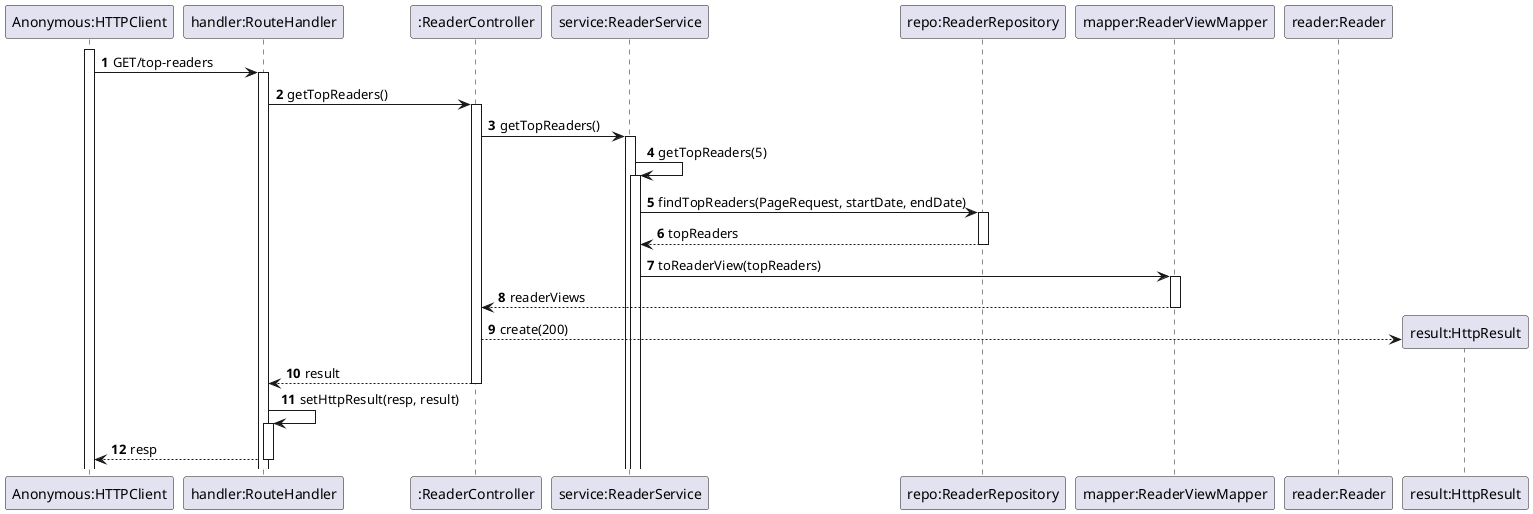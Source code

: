 @startuml

'https://plantuml.com/sequence-diagram

autoactivate on
autonumber

participant "Anonymous:HTTPClient" as HTTPClient
participant "handler:RouteHandler" as System
participant ":ReaderController" as Ctrl
participant "service:ReaderService" as Service
participant "repo:ReaderRepository" as Repo
participant "mapper:ReaderViewMapper" as ReaderViewMapper
participant "reader:Reader" as Reader
participant "result:HttpResult" as Result

activate HTTPClient

HTTPClient -> System: GET/top-readers
System -> Ctrl: getTopReaders()
Ctrl -> Service: getTopReaders()
Service -> Service: getTopReaders(5)
Service -> Repo: findTopReaders(PageRequest, startDate, endDate)
Repo --> Service: topReaders
Service -> ReaderViewMapper: toReaderView(topReaders)
ReaderViewMapper --> Ctrl: readerViews
Ctrl --> Result**: create(200)
Ctrl --> System: result
System -> System: setHttpResult(resp, result)
System --> HTTPClient: resp

@enduml

